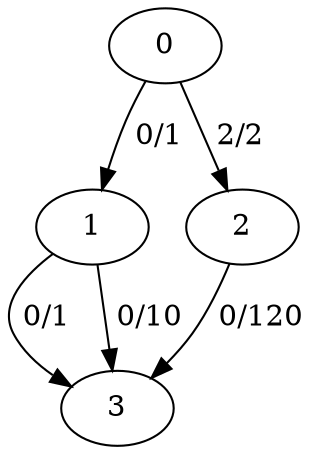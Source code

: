 digraph G
{
0
1
2
3
0 -> 1 [label=" 0/1"]
1 -> 3 [label=" 0/1"]
0 -> 2 [label=" 2/2"]
2 -> 3 [label=" 0/120"]
1 -> 3 [label=" 0/10"]
}
